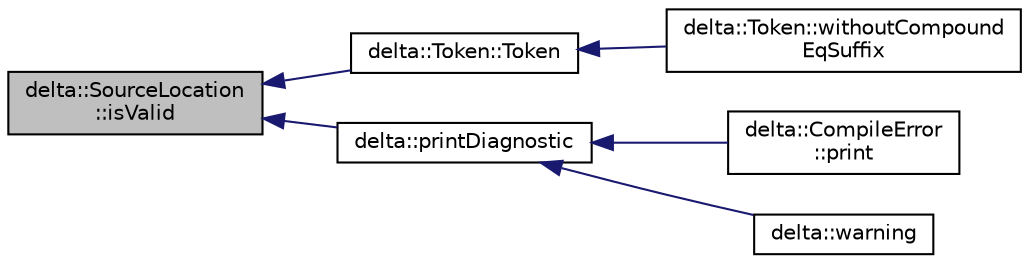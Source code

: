 digraph "delta::SourceLocation::isValid"
{
  edge [fontname="Helvetica",fontsize="10",labelfontname="Helvetica",labelfontsize="10"];
  node [fontname="Helvetica",fontsize="10",shape=record];
  rankdir="LR";
  Node13 [label="delta::SourceLocation\l::isValid",height=0.2,width=0.4,color="black", fillcolor="grey75", style="filled", fontcolor="black"];
  Node13 -> Node14 [dir="back",color="midnightblue",fontsize="10",style="solid",fontname="Helvetica"];
  Node14 [label="delta::Token::Token",height=0.2,width=0.4,color="black", fillcolor="white", style="filled",URL="$structdelta_1_1_token.html#a013a2ae635d6990335e8eb5210b3c584"];
  Node14 -> Node15 [dir="back",color="midnightblue",fontsize="10",style="solid",fontname="Helvetica"];
  Node15 [label="delta::Token::withoutCompound\lEqSuffix",height=0.2,width=0.4,color="black", fillcolor="white", style="filled",URL="$structdelta_1_1_token.html#ad029951524fa6ac5913d568ea7a8ce79"];
  Node13 -> Node16 [dir="back",color="midnightblue",fontsize="10",style="solid",fontname="Helvetica"];
  Node16 [label="delta::printDiagnostic",height=0.2,width=0.4,color="black", fillcolor="white", style="filled",URL="$namespacedelta.html#a2a077133da7166fd931db6981fd37fe8"];
  Node16 -> Node17 [dir="back",color="midnightblue",fontsize="10",style="solid",fontname="Helvetica"];
  Node17 [label="delta::CompileError\l::print",height=0.2,width=0.4,color="black", fillcolor="white", style="filled",URL="$classdelta_1_1_compile_error.html#a77d6b770d2bdb00d6da2d386165b4fbd"];
  Node16 -> Node18 [dir="back",color="midnightblue",fontsize="10",style="solid",fontname="Helvetica"];
  Node18 [label="delta::warning",height=0.2,width=0.4,color="black", fillcolor="white", style="filled",URL="$namespacedelta.html#a0433872afb9baf04c102e57e787ca785"];
}
